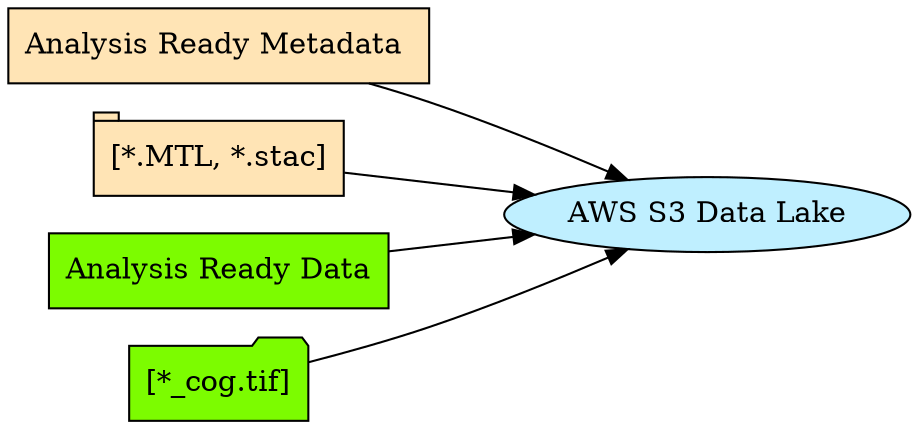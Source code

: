 digraph G {
rankdir=LR

node [shape=rectangle style=filled fillcolor=moccasin]
n0[label="Analysis Ready Metadata "]

node [shape=tab style=filled fillcolor=moccasin]
n3[label="[*.MTL, *.stac]"]
node [shape=rectangle style=filled fillcolor=lawngreen]
n2[label="Analysis Ready Data"]
node [shape=folder style=filled fillcolor=lawngreen]
n1[label="[*_cog.tif]"]
node [shape=ellipse style=filled fillcolor=lightblue1]
n4[label="AWS S3 Data Lake"]

n0 -> n4
n3 -> n4
n2 -> n4
n1 -> n4
}
